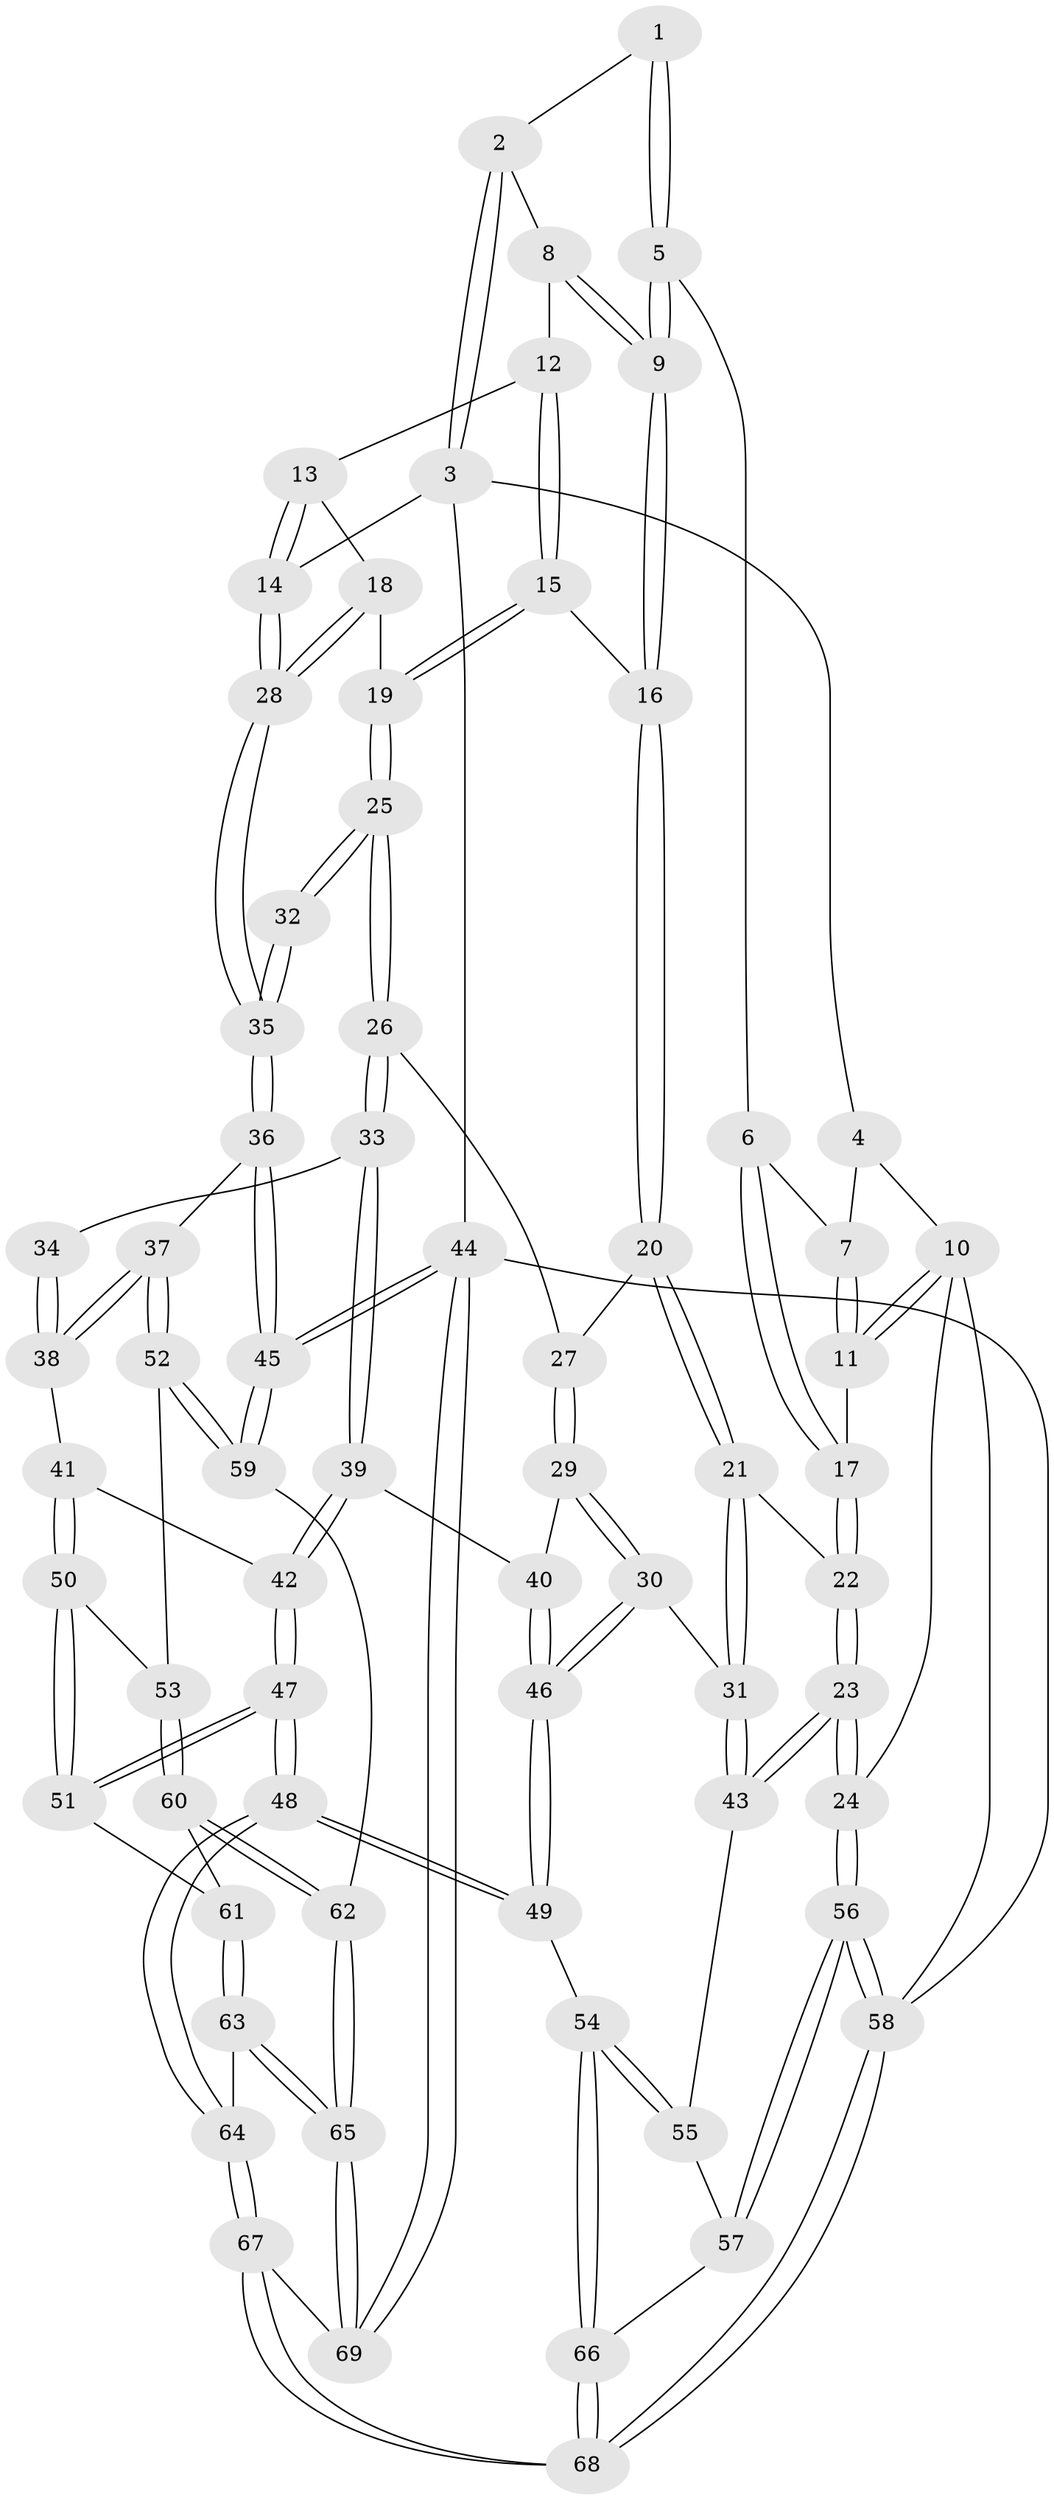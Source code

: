 // Generated by graph-tools (version 1.1) at 2025/27/03/09/25 03:27:13]
// undirected, 69 vertices, 169 edges
graph export_dot {
graph [start="1"]
  node [color=gray90,style=filled];
  1 [pos="+0.4673308628072063+0"];
  2 [pos="+0.5479128943402536+0"];
  3 [pos="+1+0"];
  4 [pos="+0.23732715660192485+0"];
  5 [pos="+0.3953507188606315+0.16379203207776583"];
  6 [pos="+0.3556266583893535+0.1561399837121347"];
  7 [pos="+0.2214143079789716+0"];
  8 [pos="+0.5777855058162658+0.049992147618441375"];
  9 [pos="+0.4175558577206749+0.17995403328882084"];
  10 [pos="+0+0.13500279988699806"];
  11 [pos="+0.10601683438056543+0.14427896271309812"];
  12 [pos="+0.6576120329294737+0.1385534423557181"];
  13 [pos="+0.704029301258908+0.1575318117460195"];
  14 [pos="+1+0.06475212009889517"];
  15 [pos="+0.46699679822284856+0.2564543543976673"];
  16 [pos="+0.45512875214333226+0.25137006109604576"];
  17 [pos="+0.19227189425699917+0.2477122981652828"];
  18 [pos="+0.6375949476305119+0.3226224333464369"];
  19 [pos="+0.5960120503281691+0.3803524067553884"];
  20 [pos="+0.3204622803212133+0.3976244282255921"];
  21 [pos="+0.2928634001505188+0.4111663332788622"];
  22 [pos="+0.1922482688743443+0.27327138200140283"];
  23 [pos="+0+0.4837906484269261"];
  24 [pos="+0+0.48399496850330126"];
  25 [pos="+0.5966248703697598+0.38336494573189295"];
  26 [pos="+0.5959865343515137+0.38815351245427276"];
  27 [pos="+0.394270786182669+0.4208185119891202"];
  28 [pos="+1+0.24204234457423643"];
  29 [pos="+0.5232611852104888+0.5266158605728612"];
  30 [pos="+0.3497411127862804+0.5672602916739289"];
  31 [pos="+0.2529683674427996+0.5384269465374514"];
  32 [pos="+0.8735703601668908+0.37541844179522427"];
  33 [pos="+0.596102833371399+0.3938569145897943"];
  34 [pos="+0.7368126741870707+0.47872746916192205"];
  35 [pos="+1+0.30544942485710574"];
  36 [pos="+1+0.5164878468631967"];
  37 [pos="+0.8682547675254304+0.6444838181627722"];
  38 [pos="+0.7555345235687039+0.5901455039551071"];
  39 [pos="+0.557973402747062+0.5232349738113199"];
  40 [pos="+0.5473513229961996+0.5268300501339414"];
  41 [pos="+0.6350180530641387+0.5915616079438687"];
  42 [pos="+0.5860144660901841+0.5535394730220429"];
  43 [pos="+0.2230633762448919+0.5598165151558739"];
  44 [pos="+1+1"];
  45 [pos="+1+1"];
  46 [pos="+0.4502902717291204+0.7163932091947814"];
  47 [pos="+0.500397840106535+0.798146808159499"];
  48 [pos="+0.48991891823775047+0.802633758980917"];
  49 [pos="+0.46053750218468653+0.7897053027173456"];
  50 [pos="+0.6321576534363477+0.6465637871084912"];
  51 [pos="+0.6007280574793518+0.7704031852026213"];
  52 [pos="+0.8409663649920143+0.7057367326636503"];
  53 [pos="+0.7734229822847504+0.7516278172995661"];
  54 [pos="+0.4402418520847831+0.7938775121859017"];
  55 [pos="+0.22272930693900536+0.5984246210122227"];
  56 [pos="+0+0.912345666791736"];
  57 [pos="+0.19091643480088122+0.7617514809434516"];
  58 [pos="+0+1"];
  59 [pos="+0.9021904848594845+0.8613741089537517"];
  60 [pos="+0.7304022671088969+0.7897164777213158"];
  61 [pos="+0.6348842238547587+0.7814962789047027"];
  62 [pos="+0.7549638619883462+0.9817103410236756"];
  63 [pos="+0.6542012870292331+0.9869042473099623"];
  64 [pos="+0.5044664525553498+0.8586338080275124"];
  65 [pos="+0.723706410215811+1"];
  66 [pos="+0.29087206012225386+0.8591684191370562"];
  67 [pos="+0.3869601677782705+1"];
  68 [pos="+0.2322573253387026+1"];
  69 [pos="+0.7342619380596056+1"];
  1 -- 2;
  1 -- 5;
  1 -- 5;
  2 -- 3;
  2 -- 3;
  2 -- 8;
  3 -- 4;
  3 -- 14;
  3 -- 44;
  4 -- 7;
  4 -- 10;
  5 -- 6;
  5 -- 9;
  5 -- 9;
  6 -- 7;
  6 -- 17;
  6 -- 17;
  7 -- 11;
  7 -- 11;
  8 -- 9;
  8 -- 9;
  8 -- 12;
  9 -- 16;
  9 -- 16;
  10 -- 11;
  10 -- 11;
  10 -- 24;
  10 -- 58;
  11 -- 17;
  12 -- 13;
  12 -- 15;
  12 -- 15;
  13 -- 14;
  13 -- 14;
  13 -- 18;
  14 -- 28;
  14 -- 28;
  15 -- 16;
  15 -- 19;
  15 -- 19;
  16 -- 20;
  16 -- 20;
  17 -- 22;
  17 -- 22;
  18 -- 19;
  18 -- 28;
  18 -- 28;
  19 -- 25;
  19 -- 25;
  20 -- 21;
  20 -- 21;
  20 -- 27;
  21 -- 22;
  21 -- 31;
  21 -- 31;
  22 -- 23;
  22 -- 23;
  23 -- 24;
  23 -- 24;
  23 -- 43;
  23 -- 43;
  24 -- 56;
  24 -- 56;
  25 -- 26;
  25 -- 26;
  25 -- 32;
  25 -- 32;
  26 -- 27;
  26 -- 33;
  26 -- 33;
  27 -- 29;
  27 -- 29;
  28 -- 35;
  28 -- 35;
  29 -- 30;
  29 -- 30;
  29 -- 40;
  30 -- 31;
  30 -- 46;
  30 -- 46;
  31 -- 43;
  31 -- 43;
  32 -- 35;
  32 -- 35;
  33 -- 34;
  33 -- 39;
  33 -- 39;
  34 -- 38;
  34 -- 38;
  35 -- 36;
  35 -- 36;
  36 -- 37;
  36 -- 45;
  36 -- 45;
  37 -- 38;
  37 -- 38;
  37 -- 52;
  37 -- 52;
  38 -- 41;
  39 -- 40;
  39 -- 42;
  39 -- 42;
  40 -- 46;
  40 -- 46;
  41 -- 42;
  41 -- 50;
  41 -- 50;
  42 -- 47;
  42 -- 47;
  43 -- 55;
  44 -- 45;
  44 -- 45;
  44 -- 69;
  44 -- 69;
  44 -- 58;
  45 -- 59;
  45 -- 59;
  46 -- 49;
  46 -- 49;
  47 -- 48;
  47 -- 48;
  47 -- 51;
  47 -- 51;
  48 -- 49;
  48 -- 49;
  48 -- 64;
  48 -- 64;
  49 -- 54;
  50 -- 51;
  50 -- 51;
  50 -- 53;
  51 -- 61;
  52 -- 53;
  52 -- 59;
  52 -- 59;
  53 -- 60;
  53 -- 60;
  54 -- 55;
  54 -- 55;
  54 -- 66;
  54 -- 66;
  55 -- 57;
  56 -- 57;
  56 -- 57;
  56 -- 58;
  56 -- 58;
  57 -- 66;
  58 -- 68;
  58 -- 68;
  59 -- 62;
  60 -- 61;
  60 -- 62;
  60 -- 62;
  61 -- 63;
  61 -- 63;
  62 -- 65;
  62 -- 65;
  63 -- 64;
  63 -- 65;
  63 -- 65;
  64 -- 67;
  64 -- 67;
  65 -- 69;
  65 -- 69;
  66 -- 68;
  66 -- 68;
  67 -- 68;
  67 -- 68;
  67 -- 69;
}
